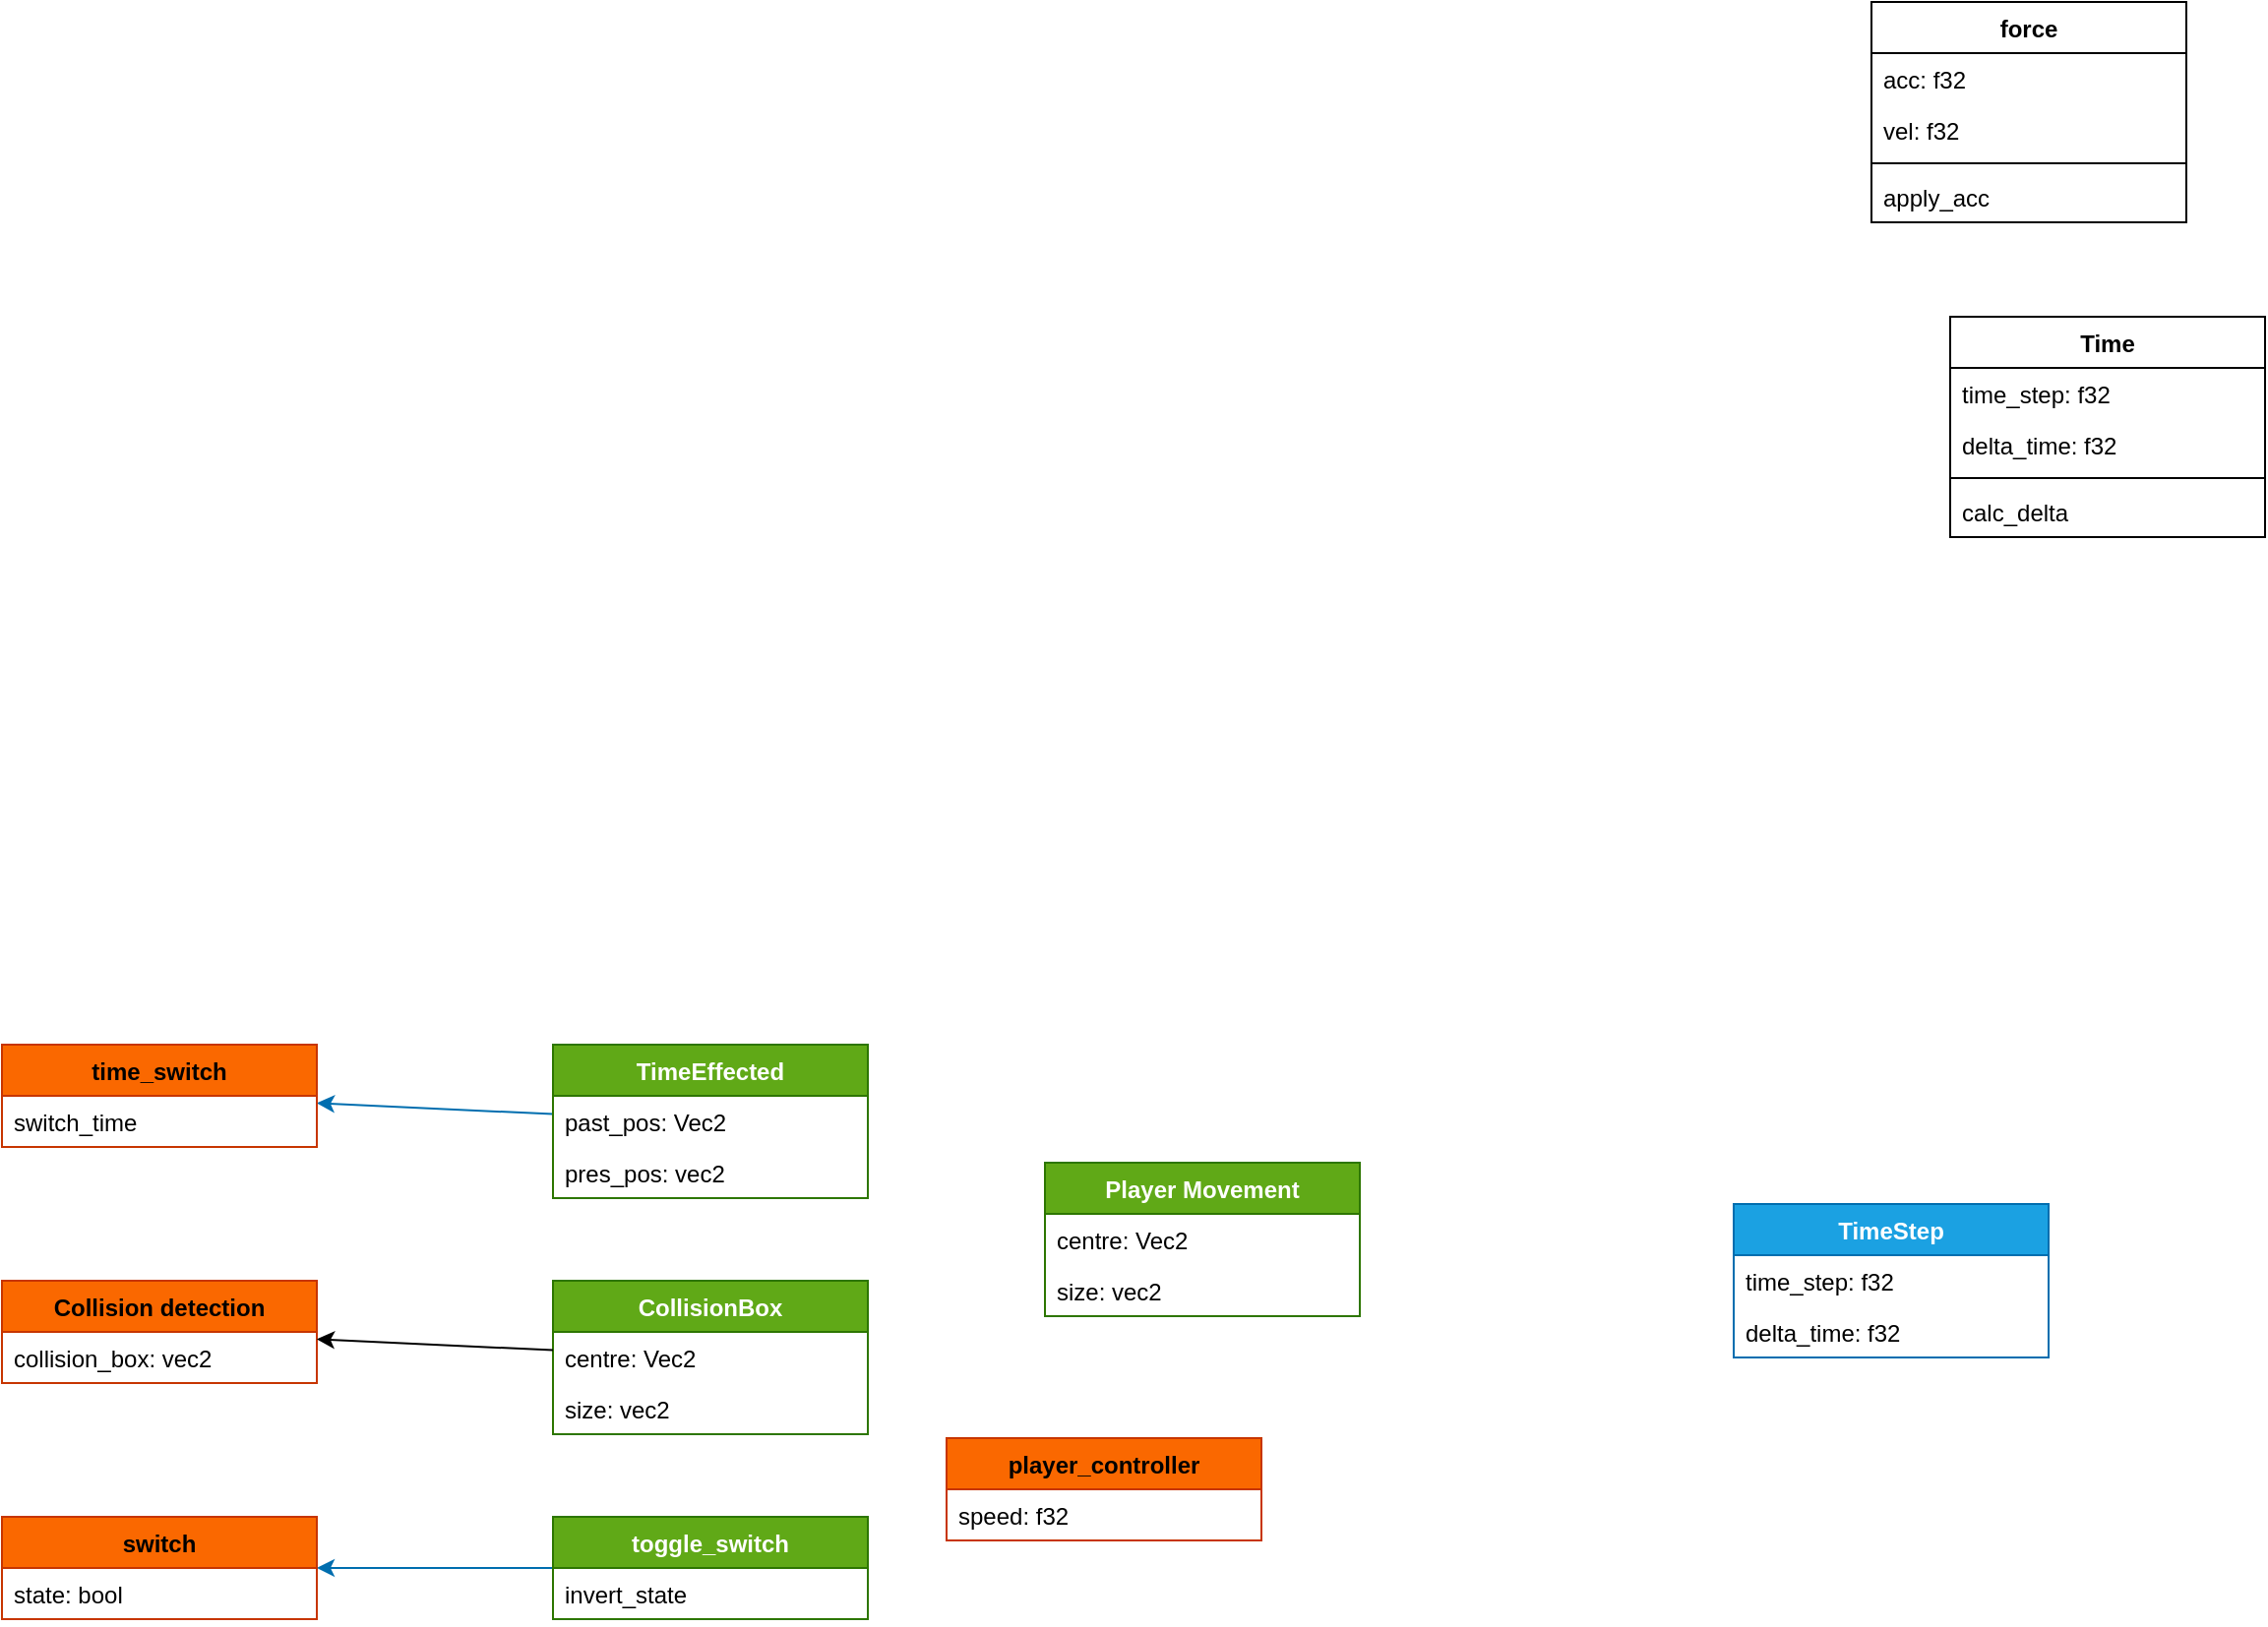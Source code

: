 <mxfile>
    <diagram id="QzUfRHsAdAyYzf8CF4ki" name="Page-1">
        <mxGraphModel dx="1273" dy="880" grid="1" gridSize="10" guides="1" tooltips="1" connect="1" arrows="1" fold="1" page="0" pageScale="1" pageWidth="827" pageHeight="1169" math="0" shadow="0">
            <root>
                <mxCell id="0"/>
                <mxCell id="1" parent="0"/>
                <mxCell id="_SBlwZ8EDdAzBbPoVTsl-10" value="Time" style="swimlane;fontStyle=1;align=center;verticalAlign=top;childLayout=stackLayout;horizontal=1;startSize=26;horizontalStack=0;resizeParent=1;resizeParentMax=0;resizeLast=0;collapsible=1;marginBottom=0;" parent="1" vertex="1">
                    <mxGeometry x="630" y="70" width="160" height="112" as="geometry"/>
                </mxCell>
                <mxCell id="_SBlwZ8EDdAzBbPoVTsl-11" value="time_step: f32" style="text;strokeColor=none;fillColor=none;align=left;verticalAlign=top;spacingLeft=4;spacingRight=4;overflow=hidden;rotatable=0;points=[[0,0.5],[1,0.5]];portConstraint=eastwest;" parent="_SBlwZ8EDdAzBbPoVTsl-10" vertex="1">
                    <mxGeometry y="26" width="160" height="26" as="geometry"/>
                </mxCell>
                <mxCell id="_SBlwZ8EDdAzBbPoVTsl-12" value="delta_time: f32" style="text;strokeColor=none;fillColor=none;align=left;verticalAlign=top;spacingLeft=4;spacingRight=4;overflow=hidden;rotatable=0;points=[[0,0.5],[1,0.5]];portConstraint=eastwest;" parent="_SBlwZ8EDdAzBbPoVTsl-10" vertex="1">
                    <mxGeometry y="52" width="160" height="26" as="geometry"/>
                </mxCell>
                <mxCell id="_SBlwZ8EDdAzBbPoVTsl-13" value="" style="line;strokeWidth=1;fillColor=none;align=left;verticalAlign=middle;spacingTop=-1;spacingLeft=3;spacingRight=3;rotatable=0;labelPosition=right;points=[];portConstraint=eastwest;" parent="_SBlwZ8EDdAzBbPoVTsl-10" vertex="1">
                    <mxGeometry y="78" width="160" height="8" as="geometry"/>
                </mxCell>
                <mxCell id="_SBlwZ8EDdAzBbPoVTsl-14" value="calc_delta" style="text;strokeColor=none;fillColor=none;align=left;verticalAlign=top;spacingLeft=4;spacingRight=4;overflow=hidden;rotatable=0;points=[[0,0.5],[1,0.5]];portConstraint=eastwest;" parent="_SBlwZ8EDdAzBbPoVTsl-10" vertex="1">
                    <mxGeometry y="86" width="160" height="26" as="geometry"/>
                </mxCell>
                <mxCell id="2" value="force" style="swimlane;fontStyle=1;align=center;verticalAlign=top;childLayout=stackLayout;horizontal=1;startSize=26;horizontalStack=0;resizeParent=1;resizeParentMax=0;resizeLast=0;collapsible=1;marginBottom=0;" parent="1" vertex="1">
                    <mxGeometry x="590" y="-90" width="160" height="112" as="geometry"/>
                </mxCell>
                <mxCell id="3" value="acc: f32" style="text;strokeColor=none;fillColor=none;align=left;verticalAlign=top;spacingLeft=4;spacingRight=4;overflow=hidden;rotatable=0;points=[[0,0.5],[1,0.5]];portConstraint=eastwest;" parent="2" vertex="1">
                    <mxGeometry y="26" width="160" height="26" as="geometry"/>
                </mxCell>
                <mxCell id="4" value="vel: f32" style="text;strokeColor=none;fillColor=none;align=left;verticalAlign=top;spacingLeft=4;spacingRight=4;overflow=hidden;rotatable=0;points=[[0,0.5],[1,0.5]];portConstraint=eastwest;" parent="2" vertex="1">
                    <mxGeometry y="52" width="160" height="26" as="geometry"/>
                </mxCell>
                <mxCell id="5" value="" style="line;strokeWidth=1;fillColor=none;align=left;verticalAlign=middle;spacingTop=-1;spacingLeft=3;spacingRight=3;rotatable=0;labelPosition=right;points=[];portConstraint=eastwest;" parent="2" vertex="1">
                    <mxGeometry y="78" width="160" height="8" as="geometry"/>
                </mxCell>
                <mxCell id="6" value="apply_acc" style="text;strokeColor=none;fillColor=none;align=left;verticalAlign=top;spacingLeft=4;spacingRight=4;overflow=hidden;rotatable=0;points=[[0,0.5],[1,0.5]];portConstraint=eastwest;" parent="2" vertex="1">
                    <mxGeometry y="86" width="160" height="26" as="geometry"/>
                </mxCell>
                <mxCell id="102" style="edgeStyle=none;html=1;fillColor=#1ba1e2;strokeColor=#006EAF;" parent="1" source="_SBlwZ8EDdAzBbPoVTsl-5" target="100" edge="1">
                    <mxGeometry relative="1" as="geometry">
                        <mxPoint x="46" y="434.681" as="sourcePoint"/>
                    </mxGeometry>
                </mxCell>
                <mxCell id="100" value="time_switch" style="swimlane;fontStyle=1;align=center;verticalAlign=top;childLayout=stackLayout;horizontal=1;startSize=26;horizontalStack=0;resizeParent=1;resizeParentMax=0;resizeLast=0;collapsible=1;marginBottom=0;fillColor=#fa6800;fontColor=#000000;strokeColor=#C73500;" parent="1" vertex="1">
                    <mxGeometry x="-360" y="440" width="160" height="52" as="geometry"/>
                </mxCell>
                <mxCell id="101" value="switch_time" style="text;strokeColor=none;fillColor=none;align=left;verticalAlign=top;spacingLeft=4;spacingRight=4;overflow=hidden;rotatable=0;points=[[0,0.5],[1,0.5]];portConstraint=eastwest;" parent="100" vertex="1">
                    <mxGeometry y="26" width="160" height="26" as="geometry"/>
                </mxCell>
                <mxCell id="70" value="TimeStep" style="swimlane;fontStyle=1;align=center;verticalAlign=top;childLayout=stackLayout;horizontal=1;startSize=26;horizontalStack=0;resizeParent=1;resizeParentMax=0;resizeLast=0;collapsible=1;marginBottom=0;fillColor=#1ba1e2;fontColor=#ffffff;strokeColor=#006EAF;" parent="1" vertex="1">
                    <mxGeometry x="520" y="521" width="160" height="78" as="geometry"/>
                </mxCell>
                <mxCell id="71" value="time_step: f32" style="text;strokeColor=none;fillColor=none;align=left;verticalAlign=top;spacingLeft=4;spacingRight=4;overflow=hidden;rotatable=0;points=[[0,0.5],[1,0.5]];portConstraint=eastwest;" parent="70" vertex="1">
                    <mxGeometry y="26" width="160" height="26" as="geometry"/>
                </mxCell>
                <mxCell id="72" value="delta_time: f32" style="text;strokeColor=none;fillColor=none;align=left;verticalAlign=top;spacingLeft=4;spacingRight=4;overflow=hidden;rotatable=0;points=[[0,0.5],[1,0.5]];portConstraint=eastwest;" parent="70" vertex="1">
                    <mxGeometry y="52" width="160" height="26" as="geometry"/>
                </mxCell>
                <mxCell id="_SBlwZ8EDdAzBbPoVTsl-5" value="TimeEffected" style="swimlane;fontStyle=1;align=center;verticalAlign=top;childLayout=stackLayout;horizontal=1;startSize=26;horizontalStack=0;resizeParent=1;resizeParentMax=0;resizeLast=0;collapsible=1;marginBottom=0;fillColor=#60a917;fontColor=#ffffff;strokeColor=#2D7600;" parent="1" vertex="1">
                    <mxGeometry x="-80" y="440" width="160" height="78" as="geometry"/>
                </mxCell>
                <mxCell id="_SBlwZ8EDdAzBbPoVTsl-6" value="past_pos: Vec2" style="text;strokeColor=none;fillColor=none;align=left;verticalAlign=top;spacingLeft=4;spacingRight=4;overflow=hidden;rotatable=0;points=[[0,0.5],[1,0.5]];portConstraint=eastwest;" parent="_SBlwZ8EDdAzBbPoVTsl-5" vertex="1">
                    <mxGeometry y="26" width="160" height="26" as="geometry"/>
                </mxCell>
                <mxCell id="_SBlwZ8EDdAzBbPoVTsl-9" value="pres_pos: vec2" style="text;strokeColor=none;fillColor=none;align=left;verticalAlign=top;spacingLeft=4;spacingRight=4;overflow=hidden;rotatable=0;points=[[0,0.5],[1,0.5]];portConstraint=eastwest;" parent="_SBlwZ8EDdAzBbPoVTsl-5" vertex="1">
                    <mxGeometry y="52" width="160" height="26" as="geometry"/>
                </mxCell>
                <mxCell id="147" style="edgeStyle=none;html=1;fillColor=#1ba1e2;strokeColor=#006EAF;" parent="1" source="150" target="148" edge="1">
                    <mxGeometry relative="1" as="geometry">
                        <mxPoint x="60" y="650.681" as="sourcePoint"/>
                    </mxGeometry>
                </mxCell>
                <mxCell id="148" value="switch" style="swimlane;fontStyle=1;align=center;verticalAlign=top;childLayout=stackLayout;horizontal=1;startSize=26;horizontalStack=0;resizeParent=1;resizeParentMax=0;resizeLast=0;collapsible=1;marginBottom=0;fillColor=#fa6800;fontColor=#000000;strokeColor=#C73500;" parent="1" vertex="1">
                    <mxGeometry x="-360" y="680" width="160" height="52" as="geometry"/>
                </mxCell>
                <mxCell id="149" value="state: bool" style="text;strokeColor=none;fillColor=none;align=left;verticalAlign=top;spacingLeft=4;spacingRight=4;overflow=hidden;rotatable=0;points=[[0,0.5],[1,0.5]];portConstraint=eastwest;" parent="148" vertex="1">
                    <mxGeometry y="26" width="160" height="26" as="geometry"/>
                </mxCell>
                <mxCell id="150" value="toggle_switch&#10;" style="swimlane;fontStyle=1;align=center;verticalAlign=top;childLayout=stackLayout;horizontal=1;startSize=26;horizontalStack=0;resizeParent=1;resizeParentMax=0;resizeLast=0;collapsible=1;marginBottom=0;fillColor=#60a917;fontColor=#ffffff;strokeColor=#2D7600;" parent="1" vertex="1">
                    <mxGeometry x="-80" y="680" width="160" height="52" as="geometry"/>
                </mxCell>
                <mxCell id="151" value="invert_state" style="text;strokeColor=none;fillColor=none;align=left;verticalAlign=top;spacingLeft=4;spacingRight=4;overflow=hidden;rotatable=0;points=[[0,0.5],[1,0.5]];portConstraint=eastwest;" parent="150" vertex="1">
                    <mxGeometry y="26" width="160" height="26" as="geometry"/>
                </mxCell>
                <mxCell id="153" value="Collision detection" style="swimlane;fontStyle=1;align=center;verticalAlign=top;childLayout=stackLayout;horizontal=1;startSize=26;horizontalStack=0;resizeParent=1;resizeParentMax=0;resizeLast=0;collapsible=1;marginBottom=0;fillColor=#fa6800;fontColor=#000000;strokeColor=#C73500;" parent="1" vertex="1">
                    <mxGeometry x="-360" y="560" width="160" height="52" as="geometry"/>
                </mxCell>
                <mxCell id="154" value="collision_box: vec2" style="text;strokeColor=none;fillColor=none;align=left;verticalAlign=top;spacingLeft=4;spacingRight=4;overflow=hidden;rotatable=0;points=[[0,0.5],[1,0.5]];portConstraint=eastwest;" parent="153" vertex="1">
                    <mxGeometry y="26" width="160" height="26" as="geometry"/>
                </mxCell>
                <mxCell id="155" value="player_controller" style="swimlane;fontStyle=1;align=center;verticalAlign=top;childLayout=stackLayout;horizontal=1;startSize=26;horizontalStack=0;resizeParent=1;resizeParentMax=0;resizeLast=0;collapsible=1;marginBottom=0;fillColor=#fa6800;fontColor=#000000;strokeColor=#C73500;" vertex="1" parent="1">
                    <mxGeometry x="120" y="640" width="160" height="52" as="geometry"/>
                </mxCell>
                <mxCell id="156" value="speed: f32" style="text;strokeColor=none;fillColor=none;align=left;verticalAlign=top;spacingLeft=4;spacingRight=4;overflow=hidden;rotatable=0;points=[[0,0.5],[1,0.5]];portConstraint=eastwest;" vertex="1" parent="155">
                    <mxGeometry y="26" width="160" height="26" as="geometry"/>
                </mxCell>
                <mxCell id="157" value="CollisionBox" style="swimlane;fontStyle=1;align=center;verticalAlign=top;childLayout=stackLayout;horizontal=1;startSize=26;horizontalStack=0;resizeParent=1;resizeParentMax=0;resizeLast=0;collapsible=1;marginBottom=0;fillColor=#60a917;fontColor=#ffffff;strokeColor=#2D7600;" vertex="1" parent="1">
                    <mxGeometry x="-80" y="560" width="160" height="78" as="geometry"/>
                </mxCell>
                <mxCell id="158" value="centre: Vec2" style="text;strokeColor=none;fillColor=none;align=left;verticalAlign=top;spacingLeft=4;spacingRight=4;overflow=hidden;rotatable=0;points=[[0,0.5],[1,0.5]];portConstraint=eastwest;" vertex="1" parent="157">
                    <mxGeometry y="26" width="160" height="26" as="geometry"/>
                </mxCell>
                <mxCell id="159" value="size: vec2" style="text;strokeColor=none;fillColor=none;align=left;verticalAlign=top;spacingLeft=4;spacingRight=4;overflow=hidden;rotatable=0;points=[[0,0.5],[1,0.5]];portConstraint=eastwest;" vertex="1" parent="157">
                    <mxGeometry y="52" width="160" height="26" as="geometry"/>
                </mxCell>
                <mxCell id="161" style="edgeStyle=none;html=1;" edge="1" parent="1" source="158" target="153">
                    <mxGeometry relative="1" as="geometry"/>
                </mxCell>
                <mxCell id="162" value="Player Movement" style="swimlane;fontStyle=1;align=center;verticalAlign=top;childLayout=stackLayout;horizontal=1;startSize=26;horizontalStack=0;resizeParent=1;resizeParentMax=0;resizeLast=0;collapsible=1;marginBottom=0;fillColor=#60a917;fontColor=#ffffff;strokeColor=#2D7600;" vertex="1" parent="1">
                    <mxGeometry x="170" y="500" width="160" height="78" as="geometry"/>
                </mxCell>
                <mxCell id="163" value="centre: Vec2" style="text;strokeColor=none;fillColor=none;align=left;verticalAlign=top;spacingLeft=4;spacingRight=4;overflow=hidden;rotatable=0;points=[[0,0.5],[1,0.5]];portConstraint=eastwest;" vertex="1" parent="162">
                    <mxGeometry y="26" width="160" height="26" as="geometry"/>
                </mxCell>
                <mxCell id="164" value="size: vec2" style="text;strokeColor=none;fillColor=none;align=left;verticalAlign=top;spacingLeft=4;spacingRight=4;overflow=hidden;rotatable=0;points=[[0,0.5],[1,0.5]];portConstraint=eastwest;" vertex="1" parent="162">
                    <mxGeometry y="52" width="160" height="26" as="geometry"/>
                </mxCell>
            </root>
        </mxGraphModel>
    </diagram>
</mxfile>